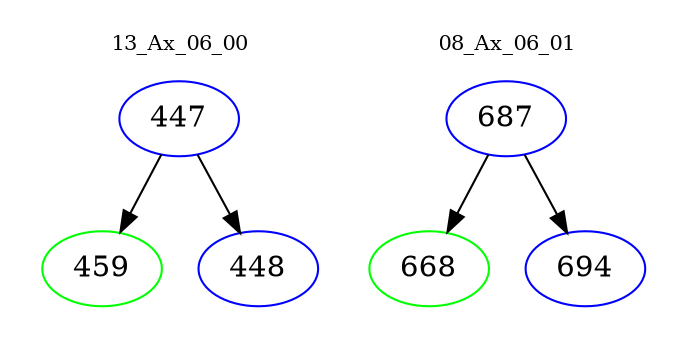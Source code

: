 digraph{
subgraph cluster_0 {
color = white
label = "13_Ax_06_00";
fontsize=10;
T0_447 [label="447", color="blue"]
T0_447 -> T0_459 [color="black"]
T0_459 [label="459", color="green"]
T0_447 -> T0_448 [color="black"]
T0_448 [label="448", color="blue"]
}
subgraph cluster_1 {
color = white
label = "08_Ax_06_01";
fontsize=10;
T1_687 [label="687", color="blue"]
T1_687 -> T1_668 [color="black"]
T1_668 [label="668", color="green"]
T1_687 -> T1_694 [color="black"]
T1_694 [label="694", color="blue"]
}
}
